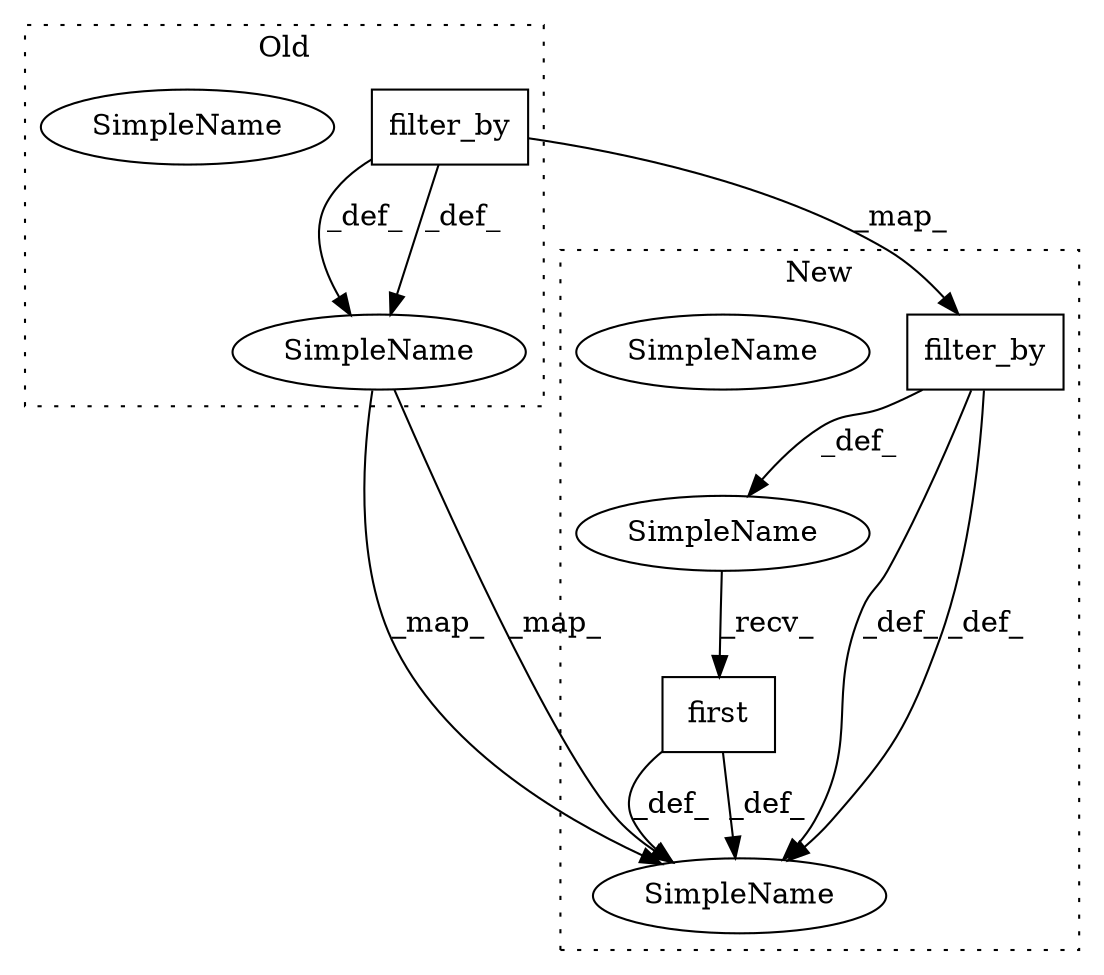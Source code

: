 digraph G {
subgraph cluster0 {
1 [label="filter_by" a="32" s="3973,4003" l="10,1" shape="box"];
5 [label="SimpleName" a="42" s="4010" l="5" shape="ellipse"];
8 [label="SimpleName" a="42" s="4010" l="5" shape="ellipse"];
label = "Old";
style="dotted";
}
subgraph cluster1 {
2 [label="filter_by" a="32" s="3965,3995" l="10,1" shape="box"];
3 [label="SimpleName" a="42" s="" l="" shape="ellipse"];
4 [label="first" a="32" s="3997" l="7" shape="box"];
6 [label="SimpleName" a="42" s="4010" l="5" shape="ellipse"];
7 [label="SimpleName" a="42" s="4010" l="5" shape="ellipse"];
label = "New";
style="dotted";
}
1 -> 8 [label="_def_"];
1 -> 2 [label="_map_"];
1 -> 8 [label="_def_"];
2 -> 3 [label="_def_"];
2 -> 7 [label="_def_"];
2 -> 7 [label="_def_"];
3 -> 4 [label="_recv_"];
4 -> 7 [label="_def_"];
4 -> 7 [label="_def_"];
8 -> 7 [label="_map_"];
8 -> 7 [label="_map_"];
}